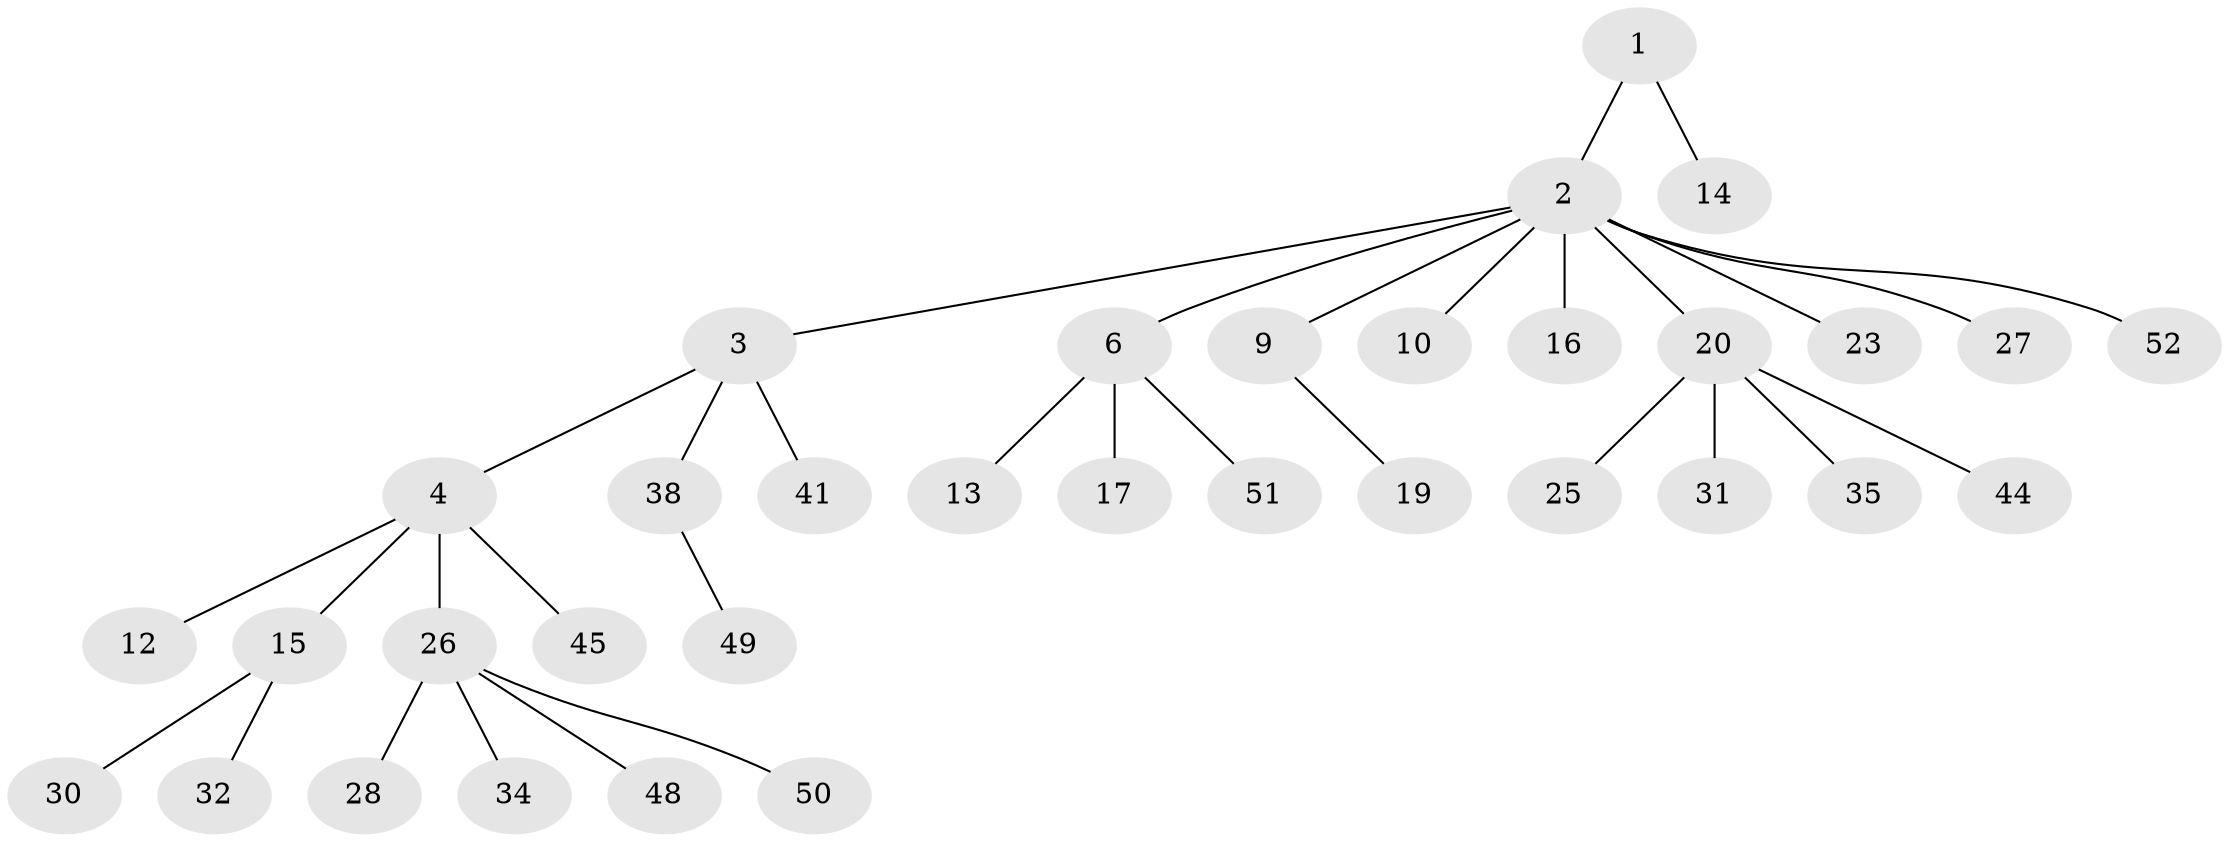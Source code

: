// Generated by graph-tools (version 1.1) at 2025/52/02/27/25 19:52:12]
// undirected, 34 vertices, 33 edges
graph export_dot {
graph [start="1"]
  node [color=gray90,style=filled];
  1 [super="+5"];
  2 [super="+8"];
  3 [super="+11"];
  4 [super="+7"];
  6 [super="+47"];
  9 [super="+21"];
  10;
  12;
  13 [super="+54"];
  14 [super="+22"];
  15 [super="+18"];
  16 [super="+36"];
  17 [super="+46"];
  19 [super="+29"];
  20 [super="+24"];
  23;
  25 [super="+33"];
  26 [super="+43"];
  27;
  28;
  30;
  31 [super="+42"];
  32 [super="+37"];
  34 [super="+39"];
  35;
  38 [super="+40"];
  41;
  44;
  45;
  48;
  49 [super="+53"];
  50;
  51;
  52;
  1 -- 2;
  1 -- 14;
  2 -- 3;
  2 -- 6;
  2 -- 16;
  2 -- 52;
  2 -- 20;
  2 -- 23;
  2 -- 9;
  2 -- 10;
  2 -- 27;
  3 -- 4;
  3 -- 41;
  3 -- 38;
  4 -- 12;
  4 -- 15;
  4 -- 26;
  4 -- 45;
  6 -- 13;
  6 -- 17;
  6 -- 51;
  9 -- 19;
  15 -- 32;
  15 -- 30;
  20 -- 25;
  20 -- 35;
  20 -- 44;
  20 -- 31;
  26 -- 28;
  26 -- 34;
  26 -- 48;
  26 -- 50;
  38 -- 49;
}
